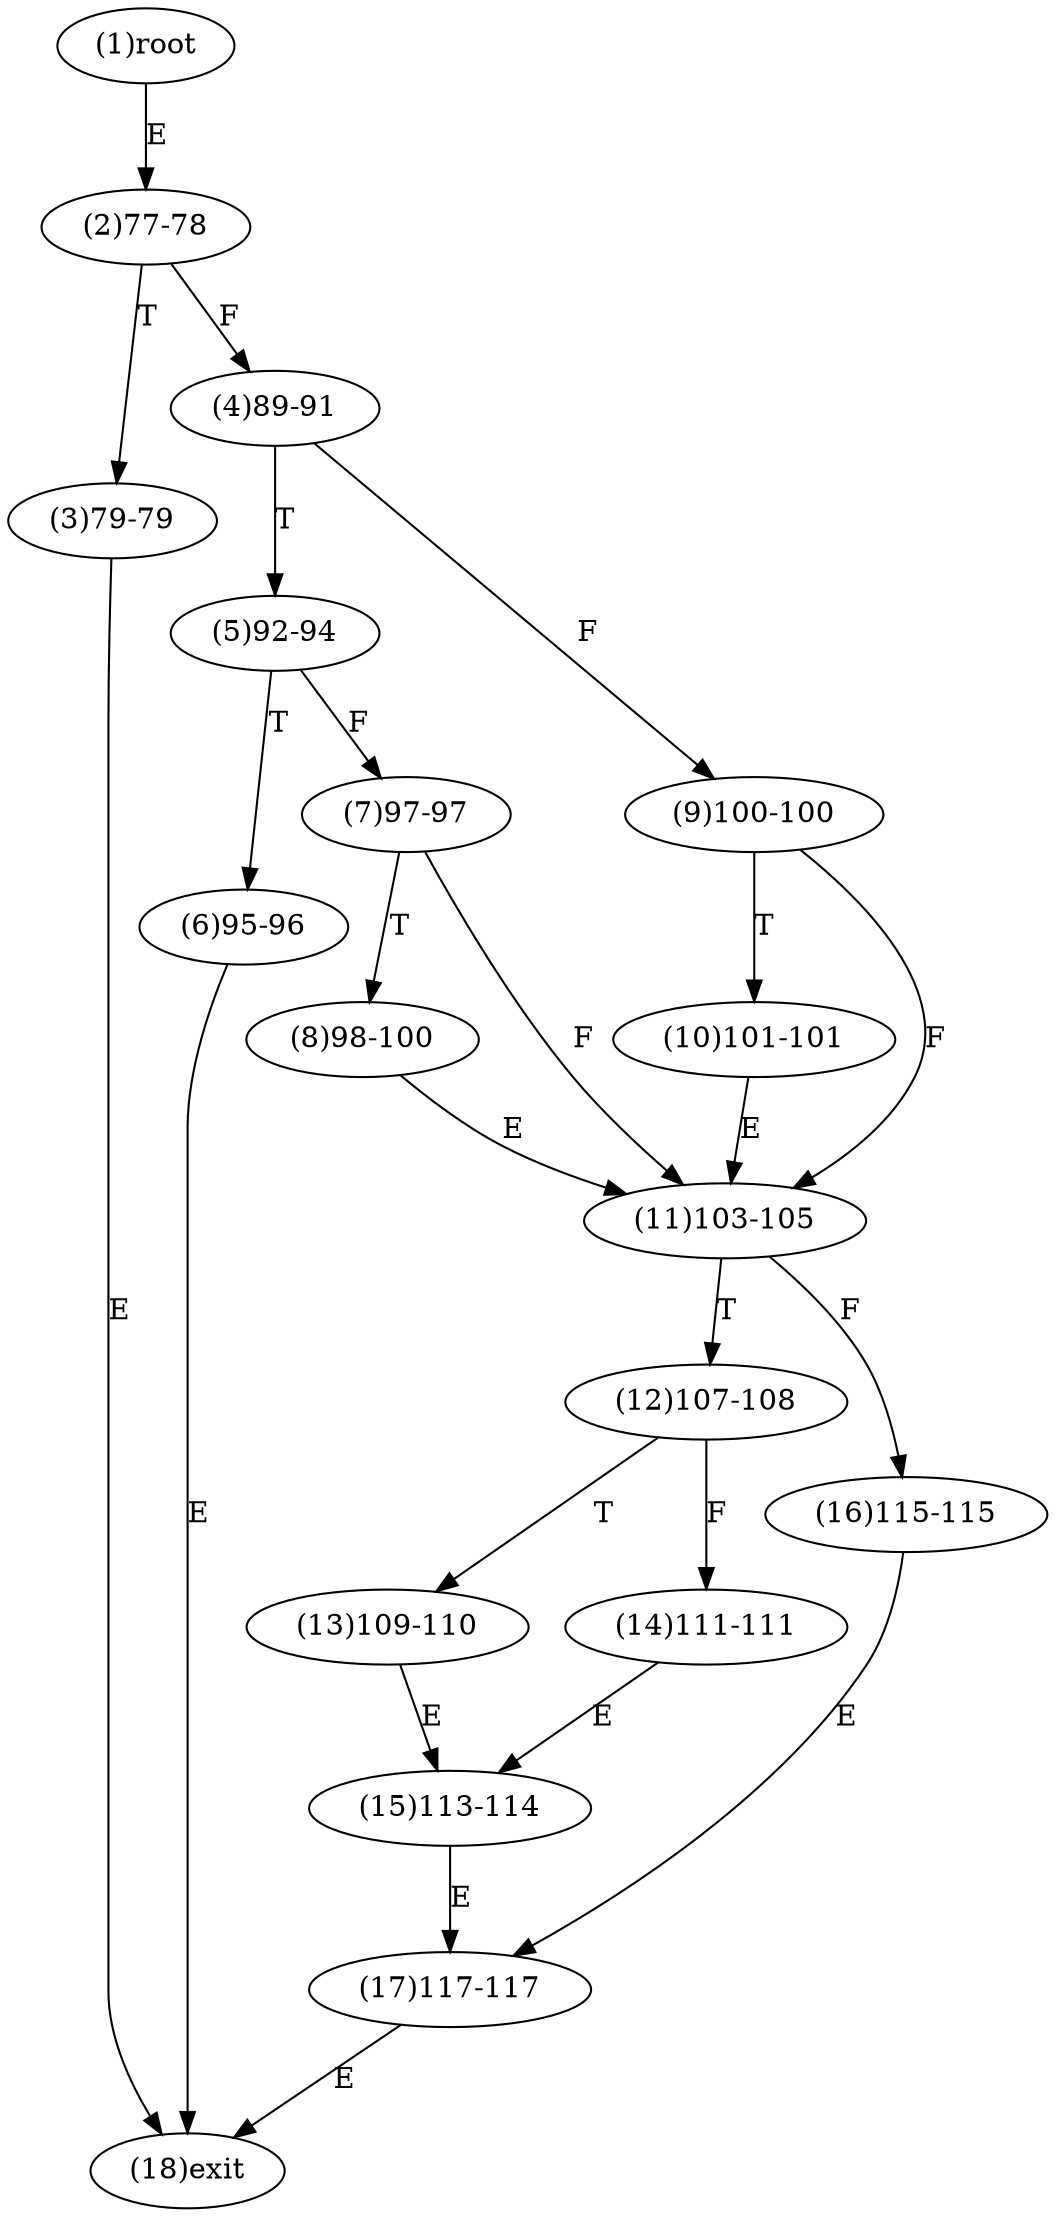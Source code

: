 digraph "" { 
1[ label="(1)root"];
2[ label="(2)77-78"];
3[ label="(3)79-79"];
4[ label="(4)89-91"];
5[ label="(5)92-94"];
6[ label="(6)95-96"];
7[ label="(7)97-97"];
8[ label="(8)98-100"];
9[ label="(9)100-100"];
10[ label="(10)101-101"];
11[ label="(11)103-105"];
12[ label="(12)107-108"];
13[ label="(13)109-110"];
14[ label="(14)111-111"];
15[ label="(15)113-114"];
17[ label="(17)117-117"];
16[ label="(16)115-115"];
18[ label="(18)exit"];
1->2[ label="E"];
2->4[ label="F"];
2->3[ label="T"];
3->18[ label="E"];
4->9[ label="F"];
4->5[ label="T"];
5->7[ label="F"];
5->6[ label="T"];
6->18[ label="E"];
7->11[ label="F"];
7->8[ label="T"];
8->11[ label="E"];
9->11[ label="F"];
9->10[ label="T"];
10->11[ label="E"];
11->16[ label="F"];
11->12[ label="T"];
12->14[ label="F"];
12->13[ label="T"];
13->15[ label="E"];
14->15[ label="E"];
15->17[ label="E"];
16->17[ label="E"];
17->18[ label="E"];
}